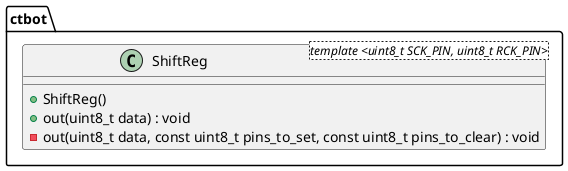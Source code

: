 @startuml shift_reg

namespace ctbot {
    class ShiftReg <template <uint8_t SCK_PIN, uint8_t RCK_PIN>> {
        +ShiftReg()
        +out(uint8_t data) : void
        -out(uint8_t data, const uint8_t pins_to_set, const uint8_t pins_to_clear) : void
    }
}

@enduml
